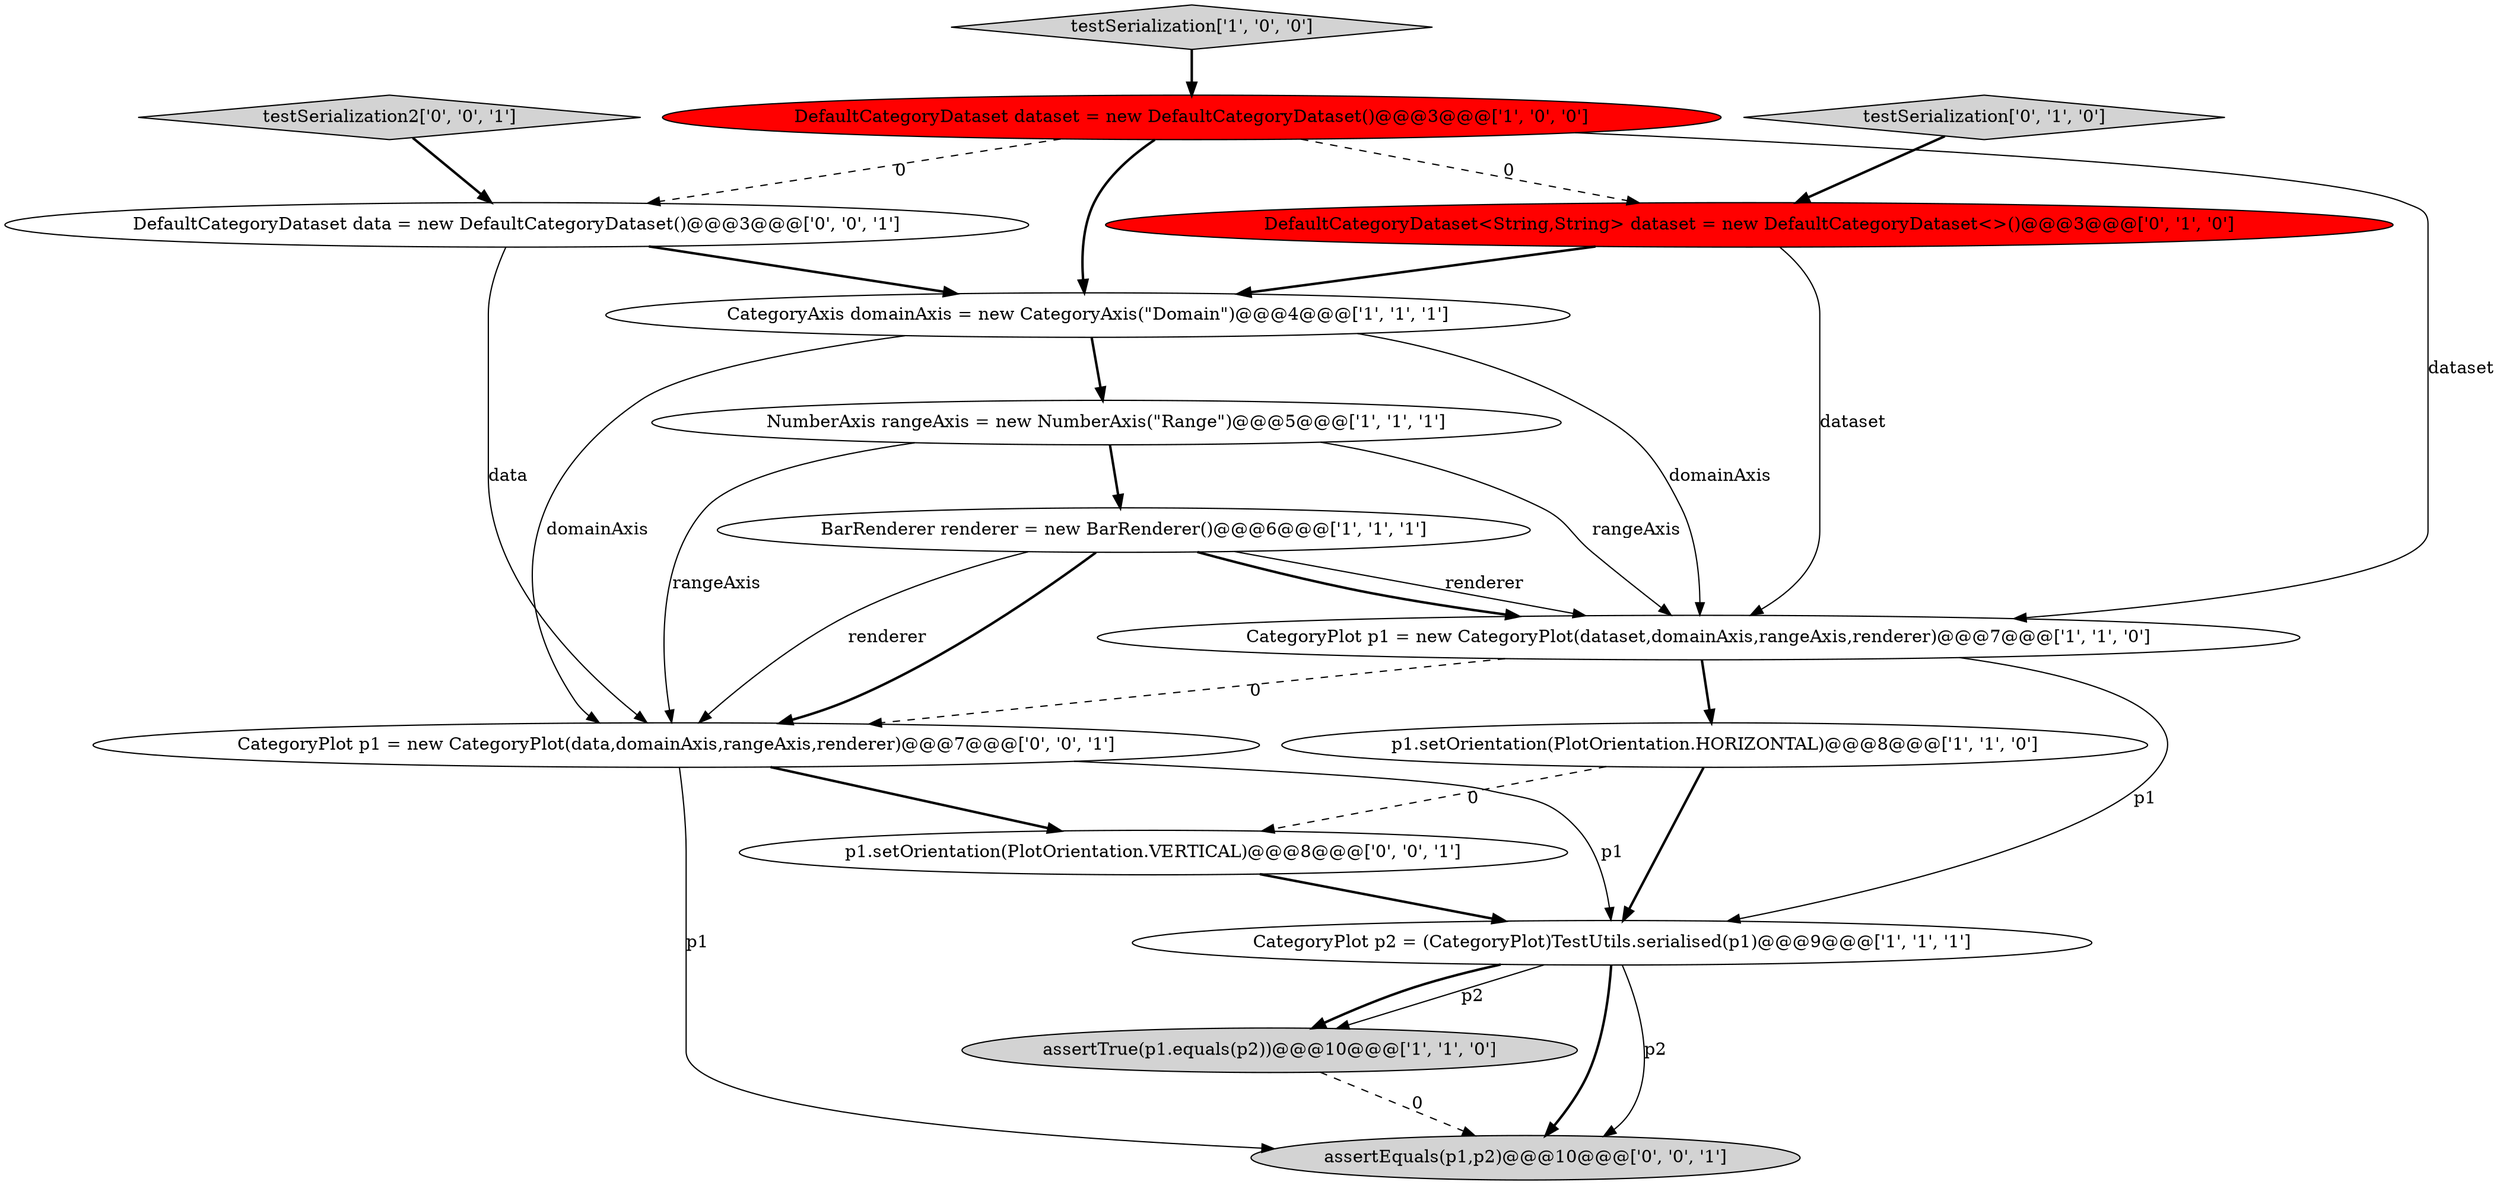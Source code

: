 digraph {
2 [style = filled, label = "p1.setOrientation(PlotOrientation.HORIZONTAL)@@@8@@@['1', '1', '0']", fillcolor = white, shape = ellipse image = "AAA0AAABBB1BBB"];
11 [style = filled, label = "CategoryPlot p1 = new CategoryPlot(data,domainAxis,rangeAxis,renderer)@@@7@@@['0', '0', '1']", fillcolor = white, shape = ellipse image = "AAA0AAABBB3BBB"];
0 [style = filled, label = "DefaultCategoryDataset dataset = new DefaultCategoryDataset()@@@3@@@['1', '0', '0']", fillcolor = red, shape = ellipse image = "AAA1AAABBB1BBB"];
3 [style = filled, label = "assertTrue(p1.equals(p2))@@@10@@@['1', '1', '0']", fillcolor = lightgray, shape = ellipse image = "AAA0AAABBB1BBB"];
13 [style = filled, label = "DefaultCategoryDataset data = new DefaultCategoryDataset()@@@3@@@['0', '0', '1']", fillcolor = white, shape = ellipse image = "AAA0AAABBB3BBB"];
1 [style = filled, label = "CategoryPlot p2 = (CategoryPlot)TestUtils.serialised(p1)@@@9@@@['1', '1', '1']", fillcolor = white, shape = ellipse image = "AAA0AAABBB1BBB"];
8 [style = filled, label = "CategoryAxis domainAxis = new CategoryAxis(\"Domain\")@@@4@@@['1', '1', '1']", fillcolor = white, shape = ellipse image = "AAA0AAABBB1BBB"];
12 [style = filled, label = "testSerialization2['0', '0', '1']", fillcolor = lightgray, shape = diamond image = "AAA0AAABBB3BBB"];
7 [style = filled, label = "CategoryPlot p1 = new CategoryPlot(dataset,domainAxis,rangeAxis,renderer)@@@7@@@['1', '1', '0']", fillcolor = white, shape = ellipse image = "AAA0AAABBB1BBB"];
15 [style = filled, label = "p1.setOrientation(PlotOrientation.VERTICAL)@@@8@@@['0', '0', '1']", fillcolor = white, shape = ellipse image = "AAA0AAABBB3BBB"];
4 [style = filled, label = "testSerialization['1', '0', '0']", fillcolor = lightgray, shape = diamond image = "AAA0AAABBB1BBB"];
10 [style = filled, label = "testSerialization['0', '1', '0']", fillcolor = lightgray, shape = diamond image = "AAA0AAABBB2BBB"];
14 [style = filled, label = "assertEquals(p1,p2)@@@10@@@['0', '0', '1']", fillcolor = lightgray, shape = ellipse image = "AAA0AAABBB3BBB"];
9 [style = filled, label = "DefaultCategoryDataset<String,String> dataset = new DefaultCategoryDataset<>()@@@3@@@['0', '1', '0']", fillcolor = red, shape = ellipse image = "AAA1AAABBB2BBB"];
6 [style = filled, label = "BarRenderer renderer = new BarRenderer()@@@6@@@['1', '1', '1']", fillcolor = white, shape = ellipse image = "AAA0AAABBB1BBB"];
5 [style = filled, label = "NumberAxis rangeAxis = new NumberAxis(\"Range\")@@@5@@@['1', '1', '1']", fillcolor = white, shape = ellipse image = "AAA0AAABBB1BBB"];
0->7 [style = solid, label="dataset"];
9->7 [style = solid, label="dataset"];
1->3 [style = solid, label="p2"];
2->1 [style = bold, label=""];
5->7 [style = solid, label="rangeAxis"];
7->1 [style = solid, label="p1"];
1->3 [style = bold, label=""];
1->14 [style = solid, label="p2"];
7->11 [style = dashed, label="0"];
6->7 [style = solid, label="renderer"];
11->1 [style = solid, label="p1"];
9->8 [style = bold, label=""];
8->7 [style = solid, label="domainAxis"];
11->15 [style = bold, label=""];
4->0 [style = bold, label=""];
2->15 [style = dashed, label="0"];
12->13 [style = bold, label=""];
11->14 [style = solid, label="p1"];
5->6 [style = bold, label=""];
8->5 [style = bold, label=""];
7->2 [style = bold, label=""];
6->11 [style = bold, label=""];
0->13 [style = dashed, label="0"];
0->8 [style = bold, label=""];
8->11 [style = solid, label="domainAxis"];
6->11 [style = solid, label="renderer"];
5->11 [style = solid, label="rangeAxis"];
1->14 [style = bold, label=""];
10->9 [style = bold, label=""];
0->9 [style = dashed, label="0"];
13->8 [style = bold, label=""];
6->7 [style = bold, label=""];
3->14 [style = dashed, label="0"];
13->11 [style = solid, label="data"];
15->1 [style = bold, label=""];
}
